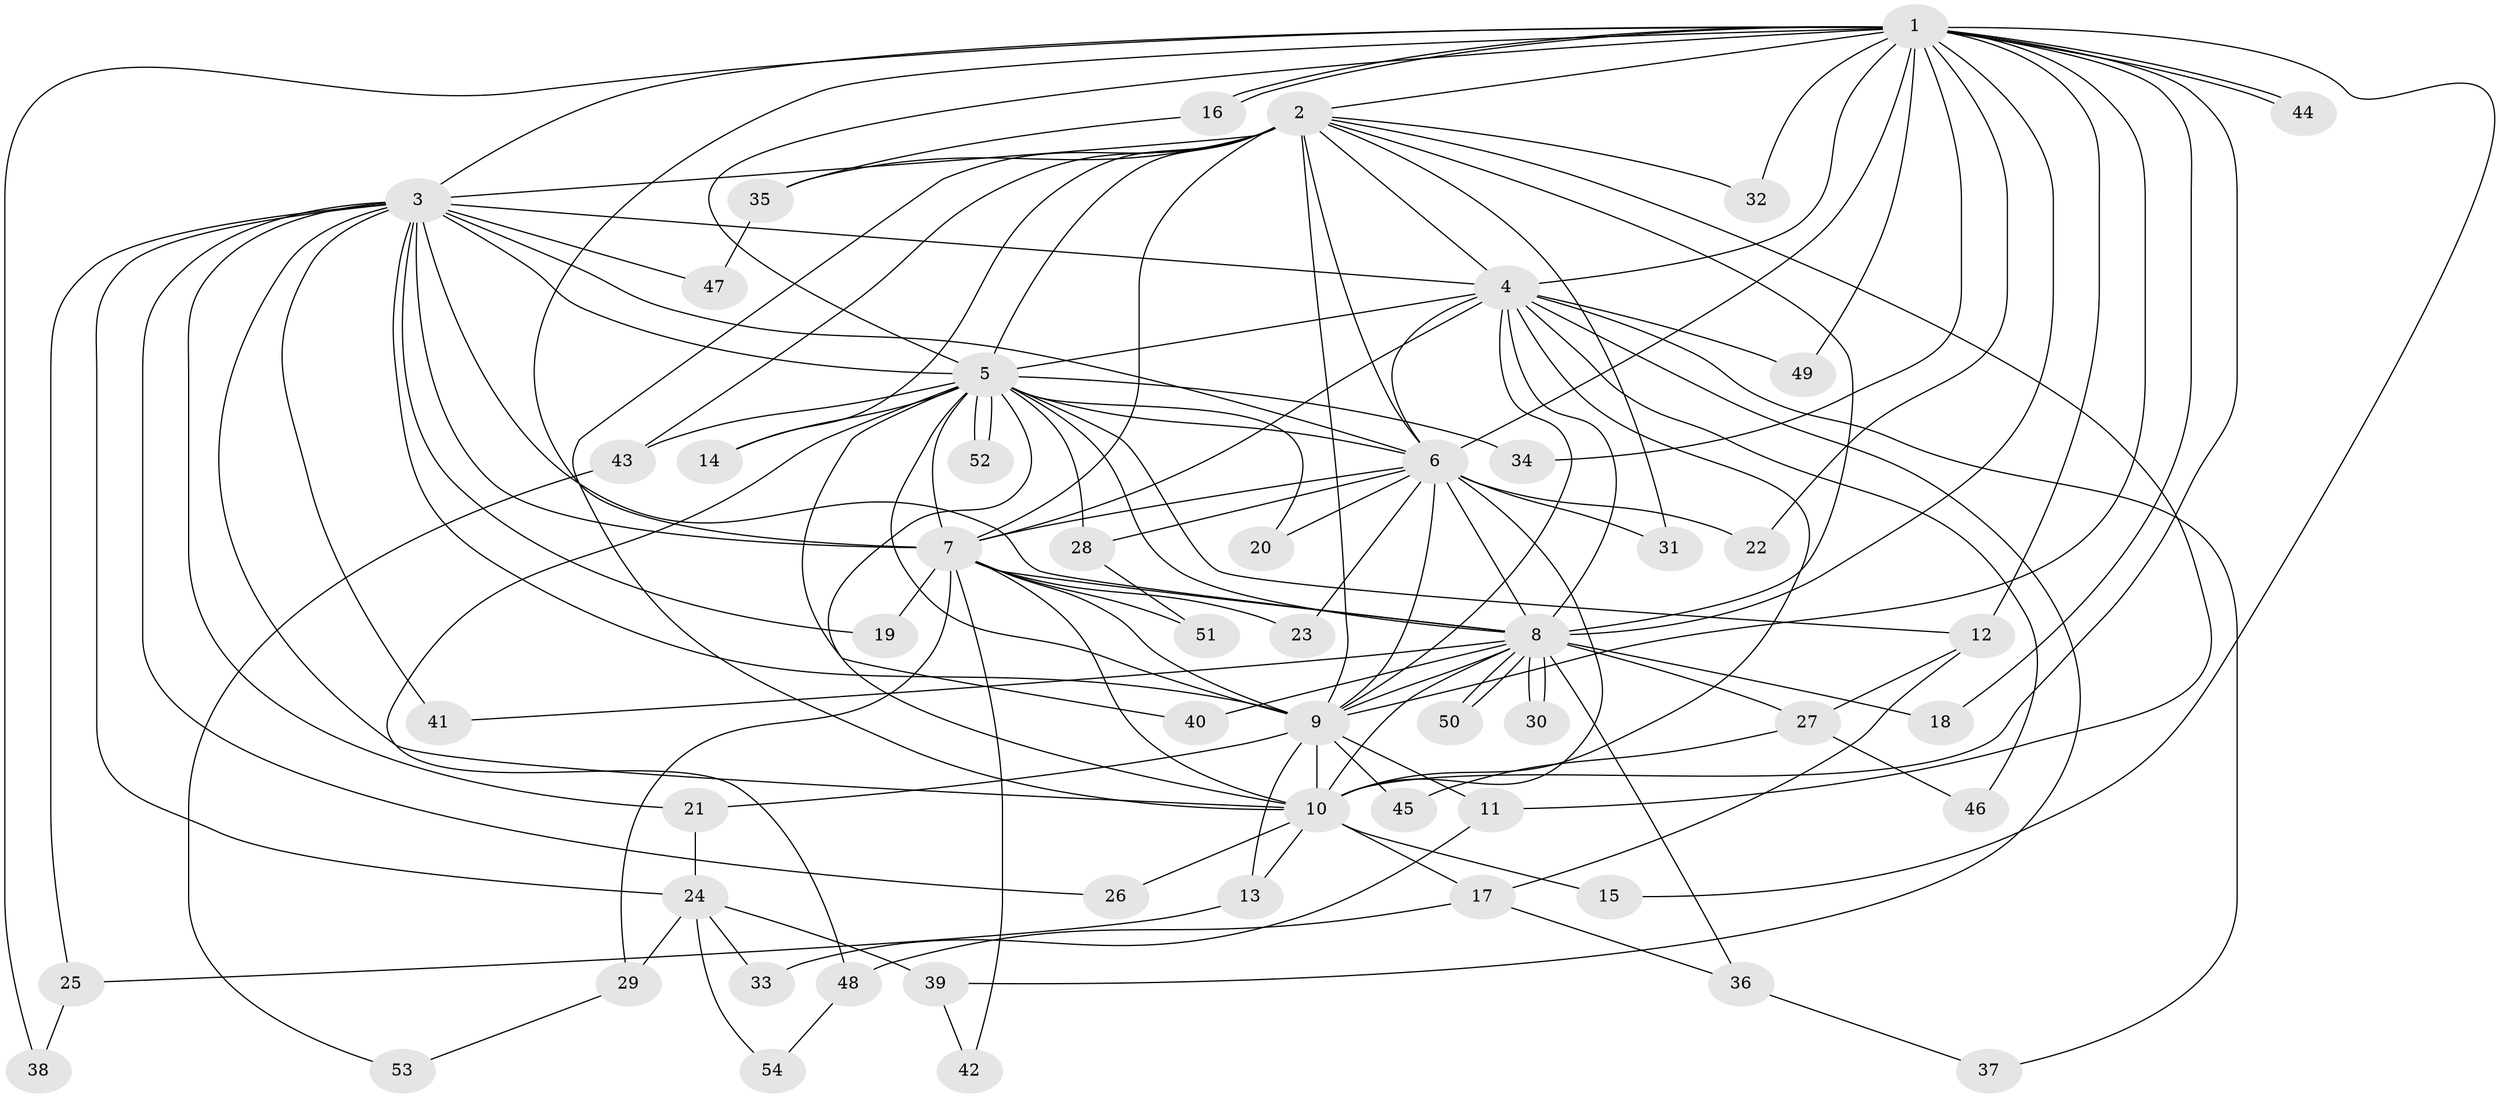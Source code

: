// coarse degree distribution, {23: 0.024390243902439025, 13: 0.024390243902439025, 14: 0.04878048780487805, 11: 0.04878048780487805, 16: 0.024390243902439025, 12: 0.04878048780487805, 6: 0.04878048780487805, 3: 0.24390243902439024, 2: 0.4634146341463415, 4: 0.024390243902439025}
// Generated by graph-tools (version 1.1) at 2025/51/02/27/25 19:51:45]
// undirected, 54 vertices, 133 edges
graph export_dot {
graph [start="1"]
  node [color=gray90,style=filled];
  1;
  2;
  3;
  4;
  5;
  6;
  7;
  8;
  9;
  10;
  11;
  12;
  13;
  14;
  15;
  16;
  17;
  18;
  19;
  20;
  21;
  22;
  23;
  24;
  25;
  26;
  27;
  28;
  29;
  30;
  31;
  32;
  33;
  34;
  35;
  36;
  37;
  38;
  39;
  40;
  41;
  42;
  43;
  44;
  45;
  46;
  47;
  48;
  49;
  50;
  51;
  52;
  53;
  54;
  1 -- 2;
  1 -- 3;
  1 -- 4;
  1 -- 5;
  1 -- 6;
  1 -- 7;
  1 -- 8;
  1 -- 9;
  1 -- 10;
  1 -- 12;
  1 -- 15;
  1 -- 16;
  1 -- 16;
  1 -- 18;
  1 -- 22;
  1 -- 32;
  1 -- 34;
  1 -- 38;
  1 -- 44;
  1 -- 44;
  1 -- 49;
  2 -- 3;
  2 -- 4;
  2 -- 5;
  2 -- 6;
  2 -- 7;
  2 -- 8;
  2 -- 9;
  2 -- 10;
  2 -- 11;
  2 -- 14;
  2 -- 31;
  2 -- 32;
  2 -- 35;
  2 -- 43;
  3 -- 4;
  3 -- 5;
  3 -- 6;
  3 -- 7;
  3 -- 8;
  3 -- 9;
  3 -- 10;
  3 -- 19;
  3 -- 21;
  3 -- 24;
  3 -- 25;
  3 -- 26;
  3 -- 41;
  3 -- 47;
  4 -- 5;
  4 -- 6;
  4 -- 7;
  4 -- 8;
  4 -- 9;
  4 -- 10;
  4 -- 37;
  4 -- 39;
  4 -- 46;
  4 -- 49;
  5 -- 6;
  5 -- 7;
  5 -- 8;
  5 -- 9;
  5 -- 10;
  5 -- 12;
  5 -- 14;
  5 -- 20;
  5 -- 28;
  5 -- 34;
  5 -- 40;
  5 -- 43;
  5 -- 48;
  5 -- 52;
  5 -- 52;
  6 -- 7;
  6 -- 8;
  6 -- 9;
  6 -- 10;
  6 -- 20;
  6 -- 22;
  6 -- 23;
  6 -- 28;
  6 -- 31;
  7 -- 8;
  7 -- 9;
  7 -- 10;
  7 -- 19;
  7 -- 23;
  7 -- 29;
  7 -- 42;
  7 -- 51;
  8 -- 9;
  8 -- 10;
  8 -- 18;
  8 -- 27;
  8 -- 30;
  8 -- 30;
  8 -- 36;
  8 -- 40;
  8 -- 41;
  8 -- 50;
  8 -- 50;
  9 -- 10;
  9 -- 11;
  9 -- 13;
  9 -- 21;
  9 -- 45;
  10 -- 13;
  10 -- 15;
  10 -- 17;
  10 -- 26;
  11 -- 33;
  12 -- 17;
  12 -- 27;
  13 -- 25;
  16 -- 35;
  17 -- 36;
  17 -- 48;
  21 -- 24;
  24 -- 29;
  24 -- 33;
  24 -- 39;
  24 -- 54;
  25 -- 38;
  27 -- 45;
  27 -- 46;
  28 -- 51;
  29 -- 53;
  35 -- 47;
  36 -- 37;
  39 -- 42;
  43 -- 53;
  48 -- 54;
}
